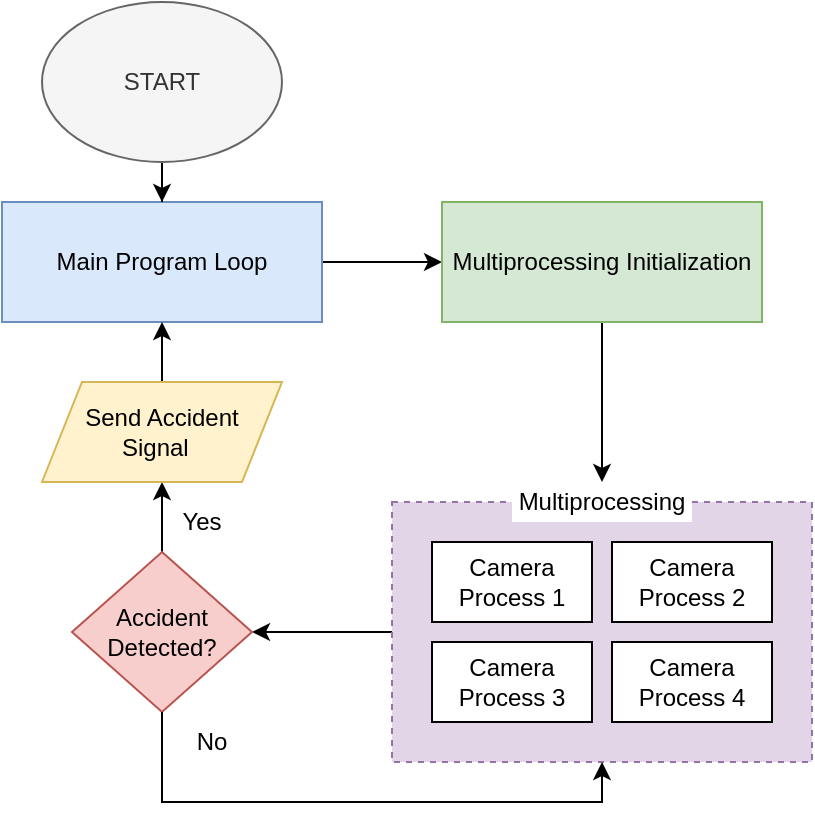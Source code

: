 <mxfile version="13.7.9" type="device"><diagram id="Pjd1QrwxyYwqGlcAeVmG" name="Page-1"><mxGraphModel dx="1024" dy="584" grid="1" gridSize="10" guides="1" tooltips="1" connect="1" arrows="1" fold="1" page="1" pageScale="1" pageWidth="1700" pageHeight="1100" math="0" shadow="0"><root><mxCell id="0"/><mxCell id="1" parent="0"/><mxCell id="LNWBjCZnTSRjvtM7eA76-18" value="" style="edgeStyle=orthogonalEdgeStyle;rounded=0;orthogonalLoop=1;jettySize=auto;html=1;" edge="1" parent="1" source="LNWBjCZnTSRjvtM7eA76-12" target="LNWBjCZnTSRjvtM7eA76-14"><mxGeometry relative="1" as="geometry"/></mxCell><mxCell id="LNWBjCZnTSRjvtM7eA76-12" value="" style="rounded=0;whiteSpace=wrap;html=1;dashed=1;fillColor=#e1d5e7;strokeColor=#9673a6;" vertex="1" parent="1"><mxGeometry x="335" y="280" width="210" height="130" as="geometry"/></mxCell><mxCell id="LNWBjCZnTSRjvtM7eA76-4" value="" style="edgeStyle=orthogonalEdgeStyle;rounded=0;orthogonalLoop=1;jettySize=auto;html=1;entryX=0;entryY=0.5;entryDx=0;entryDy=0;" edge="1" parent="1" source="LNWBjCZnTSRjvtM7eA76-1" target="LNWBjCZnTSRjvtM7eA76-5"><mxGeometry relative="1" as="geometry"><mxPoint x="320" y="160" as="targetPoint"/></mxGeometry></mxCell><mxCell id="LNWBjCZnTSRjvtM7eA76-1" value="Main Program Loop" style="rounded=0;whiteSpace=wrap;html=1;fillColor=#dae8fc;strokeColor=#6c8ebf;" vertex="1" parent="1"><mxGeometry x="140" y="130" width="160" height="60" as="geometry"/></mxCell><mxCell id="LNWBjCZnTSRjvtM7eA76-24" value="" style="edgeStyle=orthogonalEdgeStyle;rounded=0;orthogonalLoop=1;jettySize=auto;html=1;" edge="1" parent="1" source="LNWBjCZnTSRjvtM7eA76-2" target="LNWBjCZnTSRjvtM7eA76-1"><mxGeometry relative="1" as="geometry"/></mxCell><mxCell id="LNWBjCZnTSRjvtM7eA76-2" value="START" style="ellipse;whiteSpace=wrap;html=1;fillColor=#f5f5f5;strokeColor=#666666;fontColor=#333333;" vertex="1" parent="1"><mxGeometry x="160" y="30" width="120" height="80" as="geometry"/></mxCell><mxCell id="LNWBjCZnTSRjvtM7eA76-16" value="" style="edgeStyle=orthogonalEdgeStyle;rounded=0;orthogonalLoop=1;jettySize=auto;html=1;" edge="1" parent="1" source="LNWBjCZnTSRjvtM7eA76-5" target="LNWBjCZnTSRjvtM7eA76-13"><mxGeometry relative="1" as="geometry"/></mxCell><mxCell id="LNWBjCZnTSRjvtM7eA76-5" value="Multiprocessing Initialization" style="rounded=0;whiteSpace=wrap;html=1;fillColor=#d5e8d4;strokeColor=#82b366;" vertex="1" parent="1"><mxGeometry x="360" y="130" width="160" height="60" as="geometry"/></mxCell><mxCell id="LNWBjCZnTSRjvtM7eA76-6" value="Camera Process 1" style="rounded=0;whiteSpace=wrap;html=1;" vertex="1" parent="1"><mxGeometry x="355" y="300" width="80" height="40" as="geometry"/></mxCell><mxCell id="LNWBjCZnTSRjvtM7eA76-9" value="Camera Process 2" style="rounded=0;whiteSpace=wrap;html=1;" vertex="1" parent="1"><mxGeometry x="445" y="300" width="80" height="40" as="geometry"/></mxCell><mxCell id="LNWBjCZnTSRjvtM7eA76-10" value="Camera Process 3" style="rounded=0;whiteSpace=wrap;html=1;" vertex="1" parent="1"><mxGeometry x="355" y="350" width="80" height="40" as="geometry"/></mxCell><mxCell id="LNWBjCZnTSRjvtM7eA76-11" value="Camera Process 4" style="rounded=0;whiteSpace=wrap;html=1;" vertex="1" parent="1"><mxGeometry x="445" y="350" width="80" height="40" as="geometry"/></mxCell><mxCell id="LNWBjCZnTSRjvtM7eA76-13" value="Multiprocessing" style="text;html=1;strokeColor=none;align=center;verticalAlign=middle;whiteSpace=wrap;rounded=0;dashed=1;fillColor=#ffffff;" vertex="1" parent="1"><mxGeometry x="395" y="270" width="90" height="20" as="geometry"/></mxCell><mxCell id="LNWBjCZnTSRjvtM7eA76-19" value="" style="edgeStyle=orthogonalEdgeStyle;rounded=0;orthogonalLoop=1;jettySize=auto;html=1;entryX=0.5;entryY=1;entryDx=0;entryDy=0;" edge="1" parent="1" source="LNWBjCZnTSRjvtM7eA76-14" target="LNWBjCZnTSRjvtM7eA76-15"><mxGeometry relative="1" as="geometry"><mxPoint x="220" y="280" as="targetPoint"/></mxGeometry></mxCell><mxCell id="LNWBjCZnTSRjvtM7eA76-14" value="Accident Detected?" style="rhombus;whiteSpace=wrap;html=1;fillColor=#f8cecc;strokeColor=#b85450;" vertex="1" parent="1"><mxGeometry x="175" y="305" width="90" height="80" as="geometry"/></mxCell><mxCell id="LNWBjCZnTSRjvtM7eA76-20" value="" style="edgeStyle=orthogonalEdgeStyle;rounded=0;orthogonalLoop=1;jettySize=auto;html=1;" edge="1" parent="1" source="LNWBjCZnTSRjvtM7eA76-15" target="LNWBjCZnTSRjvtM7eA76-1"><mxGeometry relative="1" as="geometry"/></mxCell><mxCell id="LNWBjCZnTSRjvtM7eA76-15" value="Send Accident Signal&amp;nbsp;&amp;nbsp;" style="shape=parallelogram;perimeter=parallelogramPerimeter;whiteSpace=wrap;html=1;fixedSize=1;fillColor=#fff2cc;strokeColor=#d6b656;" vertex="1" parent="1"><mxGeometry x="160" y="220" width="120" height="50" as="geometry"/></mxCell><mxCell id="LNWBjCZnTSRjvtM7eA76-21" value="" style="endArrow=classic;html=1;entryX=0.5;entryY=1;entryDx=0;entryDy=0;exitX=0.5;exitY=1;exitDx=0;exitDy=0;rounded=0;" edge="1" parent="1" source="LNWBjCZnTSRjvtM7eA76-14" target="LNWBjCZnTSRjvtM7eA76-12"><mxGeometry width="50" height="50" relative="1" as="geometry"><mxPoint x="210" y="470" as="sourcePoint"/><mxPoint x="260" y="420" as="targetPoint"/><Array as="points"><mxPoint x="220" y="430"/><mxPoint x="440" y="430"/></Array></mxGeometry></mxCell><mxCell id="LNWBjCZnTSRjvtM7eA76-22" value="Yes" style="text;html=1;strokeColor=none;fillColor=none;align=center;verticalAlign=middle;whiteSpace=wrap;rounded=0;" vertex="1" parent="1"><mxGeometry x="220" y="280" width="40" height="20" as="geometry"/></mxCell><mxCell id="LNWBjCZnTSRjvtM7eA76-23" value="No" style="text;html=1;strokeColor=none;fillColor=none;align=center;verticalAlign=middle;whiteSpace=wrap;rounded=0;" vertex="1" parent="1"><mxGeometry x="225" y="390" width="40" height="20" as="geometry"/></mxCell></root></mxGraphModel></diagram></mxfile>